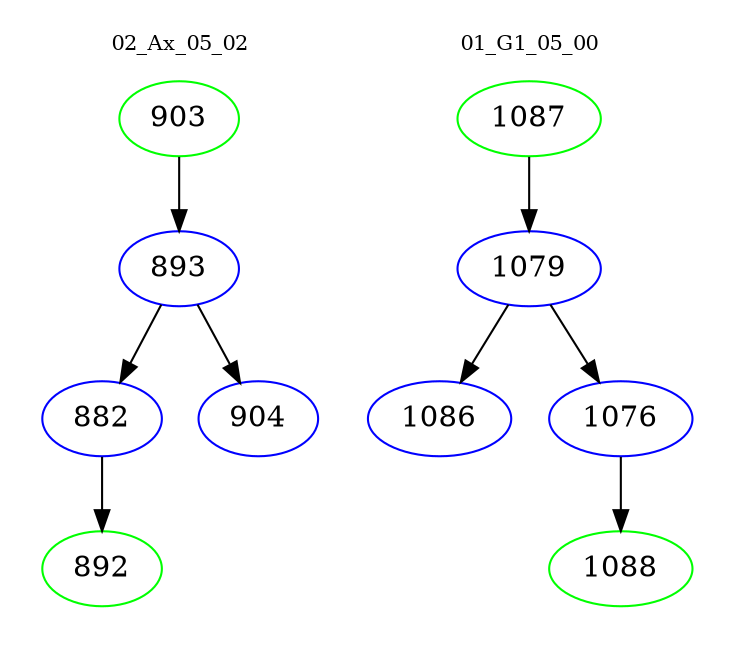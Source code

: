 digraph{
subgraph cluster_0 {
color = white
label = "02_Ax_05_02";
fontsize=10;
T0_903 [label="903", color="green"]
T0_903 -> T0_893 [color="black"]
T0_893 [label="893", color="blue"]
T0_893 -> T0_882 [color="black"]
T0_882 [label="882", color="blue"]
T0_882 -> T0_892 [color="black"]
T0_892 [label="892", color="green"]
T0_893 -> T0_904 [color="black"]
T0_904 [label="904", color="blue"]
}
subgraph cluster_1 {
color = white
label = "01_G1_05_00";
fontsize=10;
T1_1087 [label="1087", color="green"]
T1_1087 -> T1_1079 [color="black"]
T1_1079 [label="1079", color="blue"]
T1_1079 -> T1_1086 [color="black"]
T1_1086 [label="1086", color="blue"]
T1_1079 -> T1_1076 [color="black"]
T1_1076 [label="1076", color="blue"]
T1_1076 -> T1_1088 [color="black"]
T1_1088 [label="1088", color="green"]
}
}
